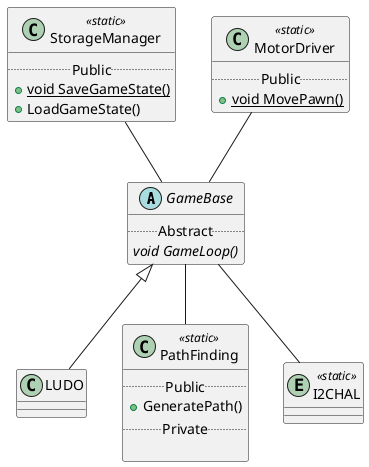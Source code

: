 @startuml classDiagram
abstract GameBase {
    .. Abstract ..
    {abstract} void GameLoop()
}


class           LUDO


class StorageManager <<static>> {
    .. Public ..
    {static} + void SaveGameState()
    + LoadGameState()
}


class MotorDriver <<static>> {
    .. Public ..
    {static} + void MovePawn()
}

class PathFinding <<static>> {
    .. Public ..
    + GeneratePath()
    .. Private ..

}


entity          I2CHAL <<static>>



GameBase <|--   LUDO
StorageManager --     GameBase
MotorDriver --     GameBase
GameBase --     PathFinding
GameBase --     I2CHAL         
@enduml